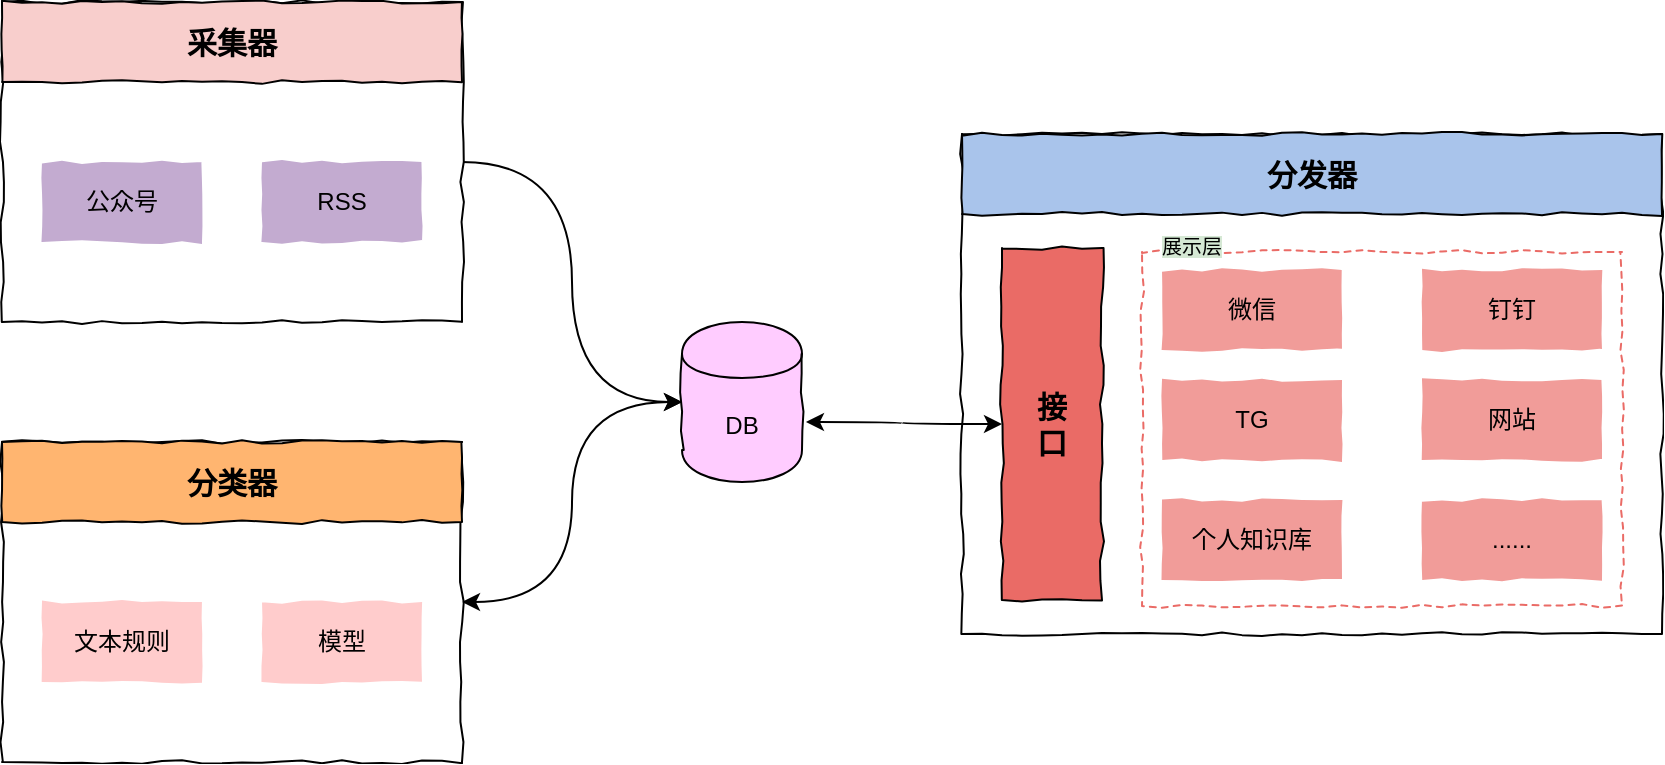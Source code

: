 <mxfile version="14.2.6" type="embed"><diagram id="ifRbPHD-4oiEYmhE_bd_" name="Page-1"><mxGraphModel dx="1940" dy="969" grid="1" gridSize="10" guides="1" tooltips="1" connect="1" arrows="1" fold="1" page="1" pageScale="1" pageWidth="850" pageHeight="1100" background="#ffffff" math="0" shadow="0"><root><mxCell id="0"/><mxCell id="1" parent="0"/><mxCell id="12" style="rounded=0;html=1;jettySize=auto;orthogonalLoop=1;fontColor=#FFFFFF;entryX=0;entryY=0.5;entryDx=0;entryDy=0;edgeStyle=orthogonalEdgeStyle;curved=1;" parent="1" source="4" target="14" edge="1"><mxGeometry relative="1" as="geometry"/></mxCell><mxCell id="4" value="" style="rounded=0;whiteSpace=wrap;html=1;strokeColor=#000000;glass=0;comic=1;" parent="1" vertex="1"><mxGeometry x="10" y="349" width="230" height="160" as="geometry"/></mxCell><mxCell id="5" value="&lt;font style=&quot;font-size: 15px&quot;&gt;&lt;b&gt;采集器&lt;/b&gt;&lt;/font&gt;" style="rounded=0;whiteSpace=wrap;html=1;fillColor=#F8CECC;comic=1;" parent="1" vertex="1"><mxGeometry x="10" y="349" width="230" height="40" as="geometry"/></mxCell><mxCell id="6" value="&lt;font style=&quot;font-size: 12px&quot;&gt;公众号&lt;/font&gt;" style="rounded=0;whiteSpace=wrap;html=1;strokeColor=none;fillColor=#C3ABD0;comic=1;" parent="1" vertex="1"><mxGeometry x="30" y="429" width="80" height="40" as="geometry"/></mxCell><mxCell id="7" value="&lt;font style=&quot;font-size: 12px&quot;&gt;RSS&lt;/font&gt;" style="rounded=0;whiteSpace=wrap;html=1;strokeColor=none;fillColor=#C3ABD0;comic=1;" parent="1" vertex="1"><mxGeometry x="140" y="429" width="80" height="40" as="geometry"/></mxCell><mxCell id="8" value="" style="rounded=0;whiteSpace=wrap;html=1;strokeColor=#000000;glass=0;comic=1;" parent="1" vertex="1"><mxGeometry x="10" y="569" width="230" height="160" as="geometry"/></mxCell><mxCell id="9" value="&lt;span style=&quot;font-size: 15px&quot;&gt;&lt;b&gt;分类器&lt;/b&gt;&lt;/span&gt;" style="rounded=0;whiteSpace=wrap;html=1;fillColor=#FFB570;comic=1;" parent="1" vertex="1"><mxGeometry x="10" y="569" width="230" height="40" as="geometry"/></mxCell><mxCell id="10" value="&lt;font style=&quot;font-size: 12px&quot;&gt;文本规则&lt;/font&gt;" style="rounded=0;whiteSpace=wrap;html=1;strokeColor=none;fillColor=#FFCCCC;comic=1;gradientColor=none;" parent="1" vertex="1"><mxGeometry x="30" y="649" width="80" height="40" as="geometry"/></mxCell><mxCell id="11" value="&lt;font style=&quot;font-size: 12px&quot;&gt;模型&lt;/font&gt;" style="rounded=0;whiteSpace=wrap;html=1;strokeColor=none;fillColor=#FFCCCC;comic=1;gradientColor=none;" parent="1" vertex="1"><mxGeometry x="140" y="649" width="80" height="40" as="geometry"/></mxCell><mxCell id="14" value="&lt;font color=&quot;#000000&quot;&gt;DB&lt;/font&gt;" style="shape=cylinder;whiteSpace=wrap;html=1;boundedLbl=1;rounded=0;glass=0;comic=1;strokeColor=#000000;fillColor=#FFCCFF;gradientColor=none;fontColor=#FFFFFF;" parent="1" vertex="1"><mxGeometry x="350" y="509" width="60" height="80" as="geometry"/></mxCell><mxCell id="19" value="" style="rounded=0;whiteSpace=wrap;html=1;strokeColor=#000000;glass=0;comic=1;direction=south;" parent="1" vertex="1"><mxGeometry x="490" y="415" width="350" height="250" as="geometry"/></mxCell><mxCell id="20" value="&lt;font color=&quot;#000000&quot;&gt;&lt;span style=&quot;font-size: 15px&quot;&gt;&lt;b&gt;分发器&lt;/b&gt;&lt;/span&gt;&lt;/font&gt;" style="rounded=0;whiteSpace=wrap;html=1;glass=0;comic=1;strokeColor=#000000;fillColor=#A9C4EB;gradientColor=none;fontColor=#FFFFFF;direction=south;" parent="1" vertex="1"><mxGeometry x="490" y="415" width="350" height="40" as="geometry"/></mxCell><mxCell id="24" value="&lt;font style=&quot;font-size: 12px&quot;&gt;微信&lt;/font&gt;" style="rounded=0;whiteSpace=wrap;html=1;strokeColor=none;fillColor=#F19C99;comic=1;gradientColor=none;" parent="1" vertex="1"><mxGeometry x="590" y="483" width="90" height="40" as="geometry"/></mxCell><mxCell id="25" value="钉钉" style="rounded=0;whiteSpace=wrap;html=1;strokeColor=none;fillColor=#F19C99;comic=1;gradientColor=none;" parent="1" vertex="1"><mxGeometry x="720" y="483" width="90" height="40" as="geometry"/></mxCell><mxCell id="26" value="TG" style="rounded=0;whiteSpace=wrap;html=1;strokeColor=none;fillColor=#F19C99;comic=1;gradientColor=none;" parent="1" vertex="1"><mxGeometry x="590" y="538" width="90" height="40" as="geometry"/></mxCell><mxCell id="27" value="网站" style="rounded=0;whiteSpace=wrap;html=1;strokeColor=none;fillColor=#F19C99;comic=1;gradientColor=none;" parent="1" vertex="1"><mxGeometry x="720" y="538" width="90" height="40" as="geometry"/></mxCell><mxCell id="28" value="个人知识库" style="rounded=0;whiteSpace=wrap;html=1;strokeColor=none;fillColor=#F19C99;comic=1;gradientColor=none;" parent="1" vertex="1"><mxGeometry x="590" y="598" width="90" height="40" as="geometry"/></mxCell><mxCell id="29" value="......" style="rounded=0;whiteSpace=wrap;html=1;strokeColor=none;fillColor=#F19C99;comic=1;gradientColor=none;" parent="1" vertex="1"><mxGeometry x="720" y="598" width="90" height="40" as="geometry"/></mxCell><mxCell id="30" value="&lt;div style=&quot;font-size: 15px&quot;&gt;&lt;b style=&quot;letter-spacing: 0px&quot;&gt;接&lt;/b&gt;&lt;br&gt;&lt;/div&gt;&lt;div style=&quot;font-size: 15px&quot;&gt;&lt;font style=&quot;font-size: 15px&quot;&gt;&lt;b&gt;口&lt;/b&gt;&lt;/font&gt;&lt;/div&gt;" style="rounded=0;whiteSpace=wrap;html=1;comic=1;fillColor=#EA6B66;" parent="1" vertex="1"><mxGeometry x="510" y="472" width="50" height="176" as="geometry"/></mxCell><mxCell id="31" value="" style="rounded=0;whiteSpace=wrap;html=1;comic=1;strokeColor=#EA6B66;fillColor=none;dashed=1;" parent="1" vertex="1"><mxGeometry x="580" y="474" width="240" height="177" as="geometry"/></mxCell><mxCell id="33" value="" style="endArrow=classic;startArrow=classic;html=1;exitX=1.033;exitY=0.625;exitPerimeter=0;entryX=0;entryY=0.5;edgeStyle=orthogonalEdgeStyle;curved=1;" parent="1" source="14" target="30" edge="1"><mxGeometry width="50" height="50" relative="1" as="geometry"><mxPoint x="350" y="349" as="sourcePoint"/><mxPoint x="400" y="299" as="targetPoint"/></mxGeometry></mxCell><mxCell id="34" value="&lt;span style=&quot;background-color: rgb(213 , 232 , 212)&quot;&gt;展示层&lt;/span&gt;" style="text;html=1;strokeColor=none;fillColor=none;align=center;verticalAlign=middle;whiteSpace=wrap;rounded=1;dashed=1;comic=1;glass=0;fontSize=10;" parent="1" vertex="1"><mxGeometry x="580" y="462" width="50" height="17" as="geometry"/></mxCell><mxCell id="35" value="" style="endArrow=classic;startArrow=classic;html=1;edgeStyle=orthogonalEdgeStyle;curved=1;exitX=1;exitY=0.5;exitDx=0;exitDy=0;entryX=0;entryY=0.5;entryDx=0;entryDy=0;" parent="1" source="8" target="14" edge="1"><mxGeometry width="50" height="50" relative="1" as="geometry"><mxPoint x="280" y="689" as="sourcePoint"/><mxPoint x="330" y="639" as="targetPoint"/></mxGeometry></mxCell></root></mxGraphModel></diagram></mxfile>